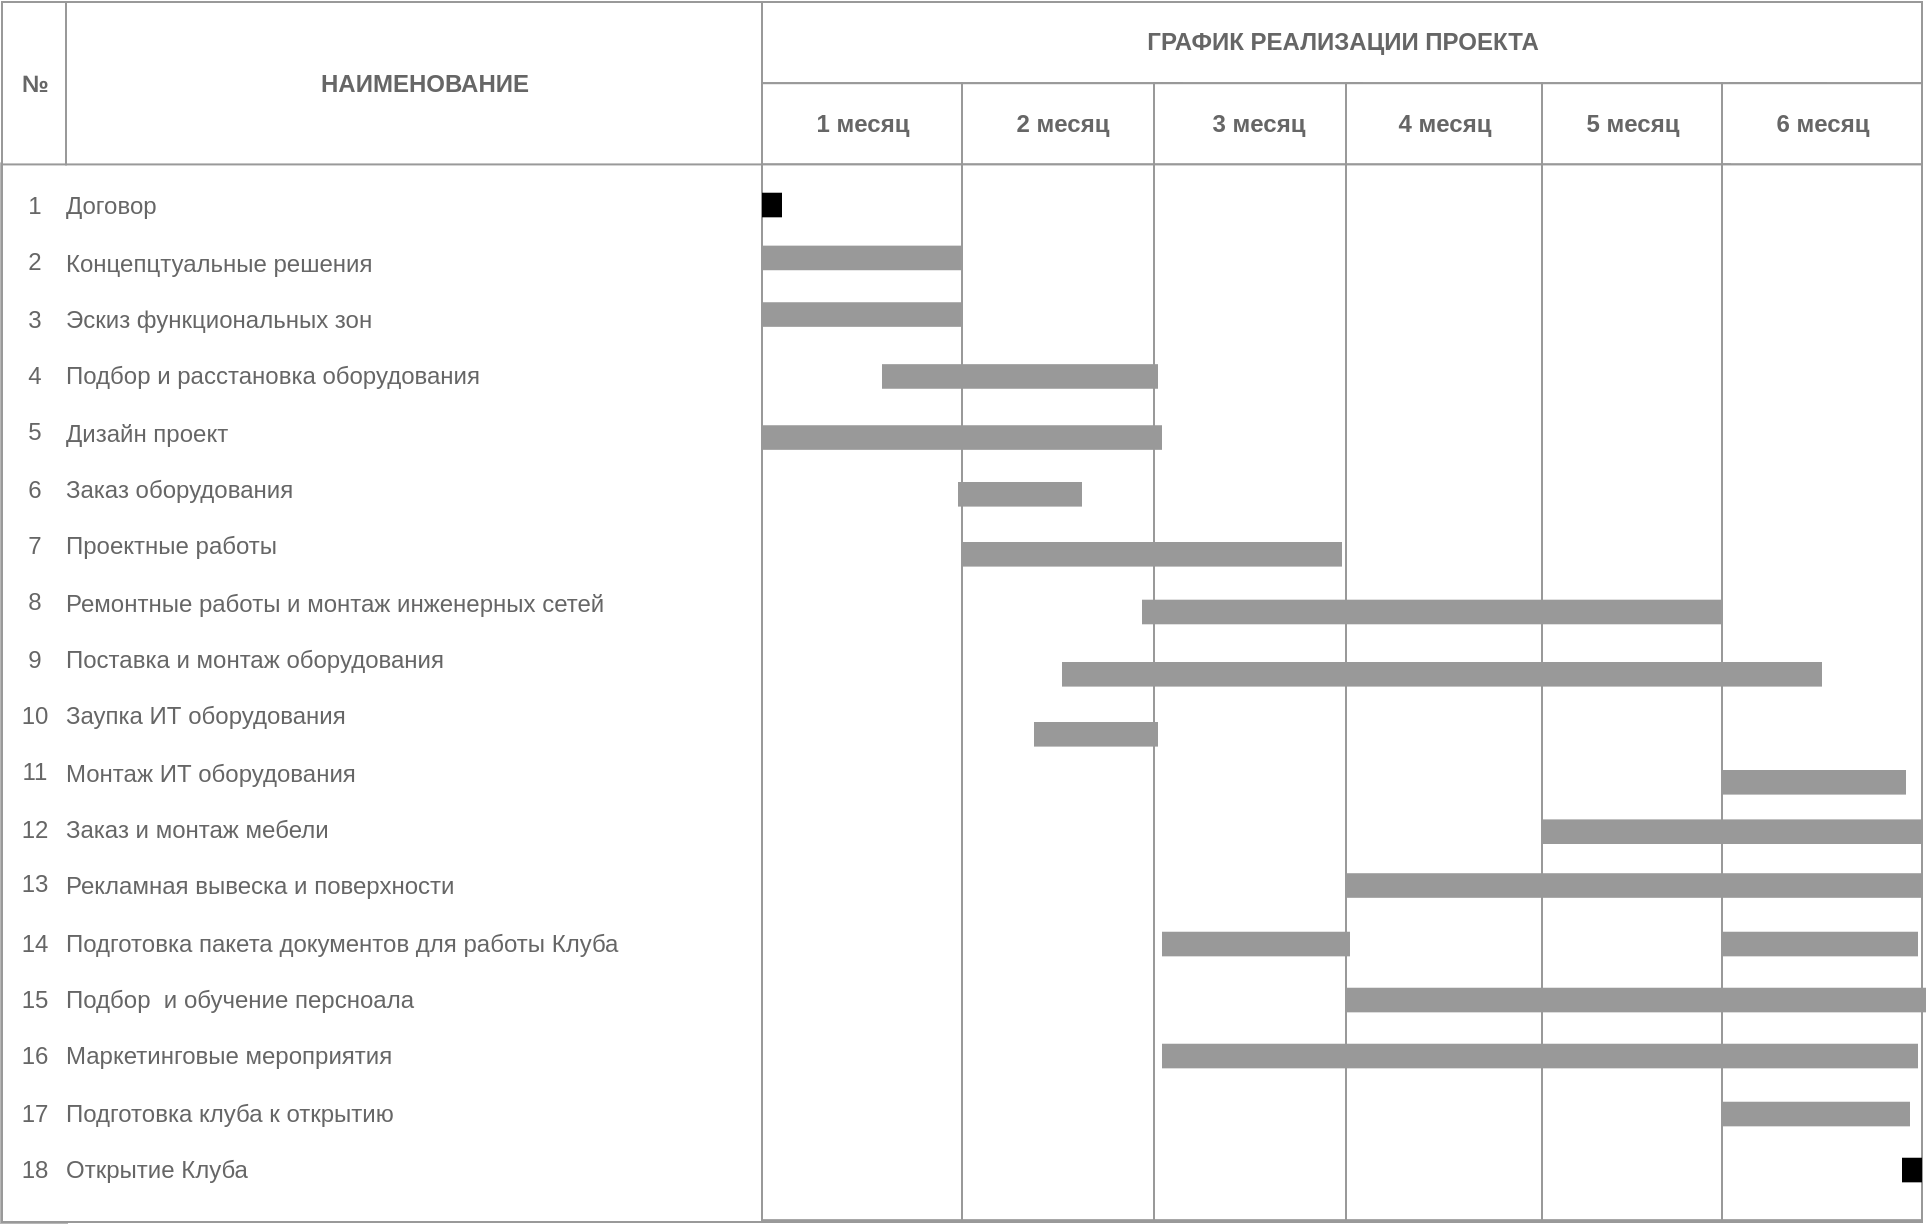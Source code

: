 <mxfile version="28.2.0">
  <diagram name="Страница — 1" id="2MRbz-ldVm6sQyRBmqo6">
    <mxGraphModel dx="1066" dy="703" grid="1" gridSize="10" guides="1" tooltips="1" connect="1" arrows="1" fold="1" page="1" pageScale="1" pageWidth="1169" pageHeight="827" math="0" shadow="0">
      <root>
        <mxCell id="0" />
        <mxCell id="1" parent="0" />
        <mxCell id="5gV6Mmuq19uFOGyt4GUH-14" value="" style="strokeWidth=1;shadow=0;dashed=0;align=center;html=1;shape=mxgraph.mockup.graphics.rrect;rSize=0;strokeColor=#999999;" vertex="1" parent="1">
          <mxGeometry x="40" y="30" width="960" height="610" as="geometry" />
        </mxCell>
        <mxCell id="5gV6Mmuq19uFOGyt4GUH-15" value="№" style="strokeColor=inherit;fillColor=inherit;gradientColor=inherit;strokeWidth=1;shadow=0;dashed=0;align=center;html=1;shape=mxgraph.mockup.graphics.rrect;rSize=0;fontColor=#666666;" vertex="1" parent="5gV6Mmuq19uFOGyt4GUH-14">
          <mxGeometry width="32" height="81.21" as="geometry" />
        </mxCell>
        <mxCell id="5gV6Mmuq19uFOGyt4GUH-16" value="Task" style="strokeColor=inherit;fillColor=inherit;gradientColor=inherit;strokeWidth=1;shadow=0;dashed=0;align=center;html=1;shape=mxgraph.mockup.graphics.rrect;rSize=0;fontColor=#666666;" vertex="1" parent="5gV6Mmuq19uFOGyt4GUH-14">
          <mxGeometry x="32" width="358" height="81.21" as="geometry" />
        </mxCell>
        <mxCell id="5gV6Mmuq19uFOGyt4GUH-18" value="" style="strokeColor=inherit;fillColor=inherit;gradientColor=inherit;strokeWidth=1;shadow=0;dashed=0;align=center;html=1;shape=mxgraph.mockup.graphics.rrect;rSize=0;fontColor=#666666;" vertex="1" parent="5gV6Mmuq19uFOGyt4GUH-14">
          <mxGeometry x="390" height="81.21" as="geometry" />
        </mxCell>
        <mxCell id="5gV6Mmuq19uFOGyt4GUH-19" value="" style="strokeColor=inherit;fillColor=inherit;gradientColor=inherit;strokeWidth=1;shadow=0;dashed=0;align=center;html=1;shape=mxgraph.mockup.graphics.rrect;rSize=0;fontColor=#666666;" vertex="1" parent="5gV6Mmuq19uFOGyt4GUH-14">
          <mxGeometry x="384" width="336" height="40.605" as="geometry" />
        </mxCell>
        <mxCell id="5gV6Mmuq19uFOGyt4GUH-20" value="" style="strokeColor=inherit;fillColor=inherit;gradientColor=inherit;strokeWidth=1;shadow=0;dashed=0;align=center;html=1;shape=mxgraph.mockup.graphics.rrect;rSize=0;fontColor=#666666;" vertex="1" parent="5gV6Mmuq19uFOGyt4GUH-14">
          <mxGeometry x="380" width="580" height="40.605" as="geometry" />
        </mxCell>
        <mxCell id="5gV6Mmuq19uFOGyt4GUH-21" value="" style="strokeColor=inherit;fillColor=inherit;gradientColor=inherit;strokeWidth=1;shadow=0;dashed=0;align=center;html=1;shape=mxgraph.mockup.graphics.rrect;rSize=0;;fontColor=#666666;" vertex="1" parent="5gV6Mmuq19uFOGyt4GUH-14">
          <mxGeometry x="380" y="40.605" width="100" height="40.605" as="geometry" />
        </mxCell>
        <mxCell id="5gV6Mmuq19uFOGyt4GUH-23" value="" style="strokeColor=inherit;fillColor=inherit;gradientColor=inherit;strokeWidth=1;shadow=0;dashed=0;align=center;html=1;shape=mxgraph.mockup.graphics.rrect;rSize=0;fontColor=#666666;" vertex="1" parent="5gV6Mmuq19uFOGyt4GUH-14">
          <mxGeometry x="480" y="40.605" width="100" height="40.605" as="geometry" />
        </mxCell>
        <mxCell id="5gV6Mmuq19uFOGyt4GUH-24" value="" style="strokeColor=inherit;fillColor=inherit;gradientColor=inherit;strokeWidth=1;shadow=0;dashed=0;align=center;html=1;shape=mxgraph.mockup.graphics.rrect;rSize=0;fontColor=#666666;" vertex="1" parent="5gV6Mmuq19uFOGyt4GUH-14">
          <mxGeometry x="580" y="40.605" width="10" height="40.605" as="geometry" />
        </mxCell>
        <mxCell id="5gV6Mmuq19uFOGyt4GUH-25" value="" style="strokeColor=inherit;fillColor=inherit;gradientColor=inherit;strokeWidth=1;shadow=0;dashed=0;align=center;html=1;shape=mxgraph.mockup.graphics.rrect;rSize=0;fontColor=#666666;" vertex="1" parent="5gV6Mmuq19uFOGyt4GUH-14">
          <mxGeometry x="576" y="40.605" width="104" height="40.605" as="geometry" />
        </mxCell>
        <mxCell id="5gV6Mmuq19uFOGyt4GUH-27" value="" style="strokeColor=inherit;fillColor=inherit;gradientColor=inherit;strokeWidth=1;shadow=0;dashed=0;align=center;html=1;shape=mxgraph.mockup.graphics.rrect;rSize=0;fontColor=#666666;" vertex="1" parent="5gV6Mmuq19uFOGyt4GUH-14">
          <mxGeometry x="672" y="40.605" width="98" height="40.605" as="geometry" />
        </mxCell>
        <mxCell id="5gV6Mmuq19uFOGyt4GUH-29" value="" style="strokeColor=inherit;fillColor=inherit;gradientColor=inherit;strokeWidth=1;shadow=0;dashed=0;align=center;html=1;shape=mxgraph.mockup.graphics.rrect;rSize=0;fontColor=#666666;" vertex="1" parent="5gV6Mmuq19uFOGyt4GUH-14">
          <mxGeometry x="770" y="40.605" height="40.605" as="geometry" />
        </mxCell>
        <mxCell id="5gV6Mmuq19uFOGyt4GUH-60" value="" style="edgeStyle=orthogonalEdgeStyle;rounded=0;orthogonalLoop=1;jettySize=auto;html=1;" edge="1" parent="5gV6Mmuq19uFOGyt4GUH-14" source="5gV6Mmuq19uFOGyt4GUH-30" target="5gV6Mmuq19uFOGyt4GUH-39">
          <mxGeometry relative="1" as="geometry" />
        </mxCell>
        <mxCell id="5gV6Mmuq19uFOGyt4GUH-30" value="" style="strokeColor=inherit;fillColor=inherit;gradientColor=inherit;strokeWidth=1;shadow=0;dashed=0;align=center;html=1;shape=mxgraph.mockup.graphics.rrect;rSize=0;fontColor=#666666;" vertex="1" parent="5gV6Mmuq19uFOGyt4GUH-14">
          <mxGeometry x="770" y="40.605" width="90" height="40.605" as="geometry" />
        </mxCell>
        <mxCell id="5gV6Mmuq19uFOGyt4GUH-31" value="" style="strokeColor=inherit;fillColor=inherit;gradientColor=inherit;strokeWidth=1;shadow=0;dashed=0;align=center;html=1;shape=mxgraph.mockup.graphics.rrect;rSize=0;fontColor=#666666;" vertex="1" parent="5gV6Mmuq19uFOGyt4GUH-14">
          <mxGeometry x="864" y="40.605" width="48" height="40.605" as="geometry" />
        </mxCell>
        <mxCell id="5gV6Mmuq19uFOGyt4GUH-32" value="" style="strokeColor=inherit;fillColor=inherit;gradientColor=inherit;strokeWidth=1;shadow=0;dashed=0;align=center;html=1;shape=mxgraph.mockup.graphics.rrect;rSize=0;fontColor=#666666;" vertex="1" parent="5gV6Mmuq19uFOGyt4GUH-14">
          <mxGeometry x="860" y="40.605" width="100" height="40.605" as="geometry" />
        </mxCell>
        <mxCell id="5gV6Mmuq19uFOGyt4GUH-34" value="" style="strokeColor=inherit;fillColor=inherit;gradientColor=inherit;strokeWidth=1;shadow=0;dashed=0;align=center;html=1;shape=mxgraph.mockup.graphics.rrect;rSize=0;fontColor=#666666;" vertex="1" parent="5gV6Mmuq19uFOGyt4GUH-14">
          <mxGeometry x="380" y="81.21" width="100" height="527.867" as="geometry" />
        </mxCell>
        <mxCell id="5gV6Mmuq19uFOGyt4GUH-35" value="" style="strokeColor=inherit;fillColor=inherit;gradientColor=inherit;strokeWidth=1;shadow=0;dashed=0;align=center;html=1;shape=mxgraph.mockup.graphics.rrect;rSize=0;fontColor=#666666;" vertex="1" parent="5gV6Mmuq19uFOGyt4GUH-14">
          <mxGeometry x="480" y="81.21" width="96" height="527.867" as="geometry" />
        </mxCell>
        <mxCell id="5gV6Mmuq19uFOGyt4GUH-36" value="" style="strokeColor=inherit;fillColor=inherit;gradientColor=inherit;strokeWidth=1;shadow=0;dashed=0;align=center;html=1;shape=mxgraph.mockup.graphics.rrect;rSize=0;fontColor=#666666;" vertex="1" parent="5gV6Mmuq19uFOGyt4GUH-14">
          <mxGeometry x="576" y="81.21" width="96" height="527.867" as="geometry" />
        </mxCell>
        <mxCell id="5gV6Mmuq19uFOGyt4GUH-37" value="" style="strokeColor=inherit;fillColor=inherit;gradientColor=inherit;strokeWidth=1;shadow=0;dashed=0;align=center;html=1;shape=mxgraph.mockup.graphics.rrect;rSize=0;fontColor=#666666;" vertex="1" parent="5gV6Mmuq19uFOGyt4GUH-14">
          <mxGeometry x="672" y="81.21" width="98" height="527.867" as="geometry" />
        </mxCell>
        <mxCell id="5gV6Mmuq19uFOGyt4GUH-38" value="" style="strokeColor=inherit;fillColor=inherit;gradientColor=inherit;strokeWidth=1;shadow=0;dashed=0;align=center;html=1;shape=mxgraph.mockup.graphics.rrect;rSize=0;fontColor=#666666;" vertex="1" parent="5gV6Mmuq19uFOGyt4GUH-14">
          <mxGeometry x="770" y="81.21" width="94" height="527.867" as="geometry" />
        </mxCell>
        <mxCell id="5gV6Mmuq19uFOGyt4GUH-39" value="" style="strokeColor=inherit;fillColor=inherit;gradientColor=inherit;strokeWidth=1;shadow=0;dashed=0;align=center;html=1;shape=mxgraph.mockup.graphics.rrect;rSize=0;fontColor=#666666;" vertex="1" parent="5gV6Mmuq19uFOGyt4GUH-14">
          <mxGeometry x="860" y="81.21" width="100" height="527.867" as="geometry" />
        </mxCell>
        <mxCell id="5gV6Mmuq19uFOGyt4GUH-40" value="1" style="strokeWidth=1;shadow=0;dashed=0;align=center;html=1;shape=mxgraph.mockup.graphics.anchor;fontColor=#666666;" vertex="1" parent="5gV6Mmuq19uFOGyt4GUH-14">
          <mxGeometry y="81.21" width="32" height="40.605" as="geometry" />
        </mxCell>
        <mxCell id="5gV6Mmuq19uFOGyt4GUH-41" value="Договор" style="strokeWidth=1;shadow=0;dashed=0;align=left;html=1;shape=mxgraph.mockup.graphics.anchor;fontColor=#666666;" vertex="1" parent="5gV6Mmuq19uFOGyt4GUH-14">
          <mxGeometry x="30" y="81.21" width="70" height="41.528" as="geometry" />
        </mxCell>
        <mxCell id="5gV6Mmuq19uFOGyt4GUH-44" value="2" style="strokeWidth=1;shadow=0;dashed=0;align=center;html=1;shape=mxgraph.mockup.graphics.anchor;fontColor=#666666;" vertex="1" parent="5gV6Mmuq19uFOGyt4GUH-14">
          <mxGeometry y="109.995" width="32" height="40.605" as="geometry" />
        </mxCell>
        <mxCell id="5gV6Mmuq19uFOGyt4GUH-45" value="Концепцтуальные решения" style="strokeWidth=1;shadow=0;dashed=0;align=left;html=1;shape=mxgraph.mockup.graphics.anchor;fontColor=#666666;" vertex="1" parent="5gV6Mmuq19uFOGyt4GUH-14">
          <mxGeometry x="30" y="110" width="180" height="41.528" as="geometry" />
        </mxCell>
        <mxCell id="5gV6Mmuq19uFOGyt4GUH-46" value="" style="strokeWidth=1;shadow=0;dashed=0;align=center;html=1;shape=mxgraph.mockup.graphics.anchor;fontColor=#666666;" vertex="1" parent="5gV6Mmuq19uFOGyt4GUH-14">
          <mxGeometry x="96" y="121.815" width="208" height="40.605" as="geometry" />
        </mxCell>
        <mxCell id="5gV6Mmuq19uFOGyt4GUH-48" value="3" style="strokeWidth=1;shadow=0;dashed=0;align=center;html=1;shape=mxgraph.mockup.graphics.anchor;fontColor=#666666;" vertex="1" parent="5gV6Mmuq19uFOGyt4GUH-14">
          <mxGeometry y="138.461" width="32" height="40.605" as="geometry" />
        </mxCell>
        <mxCell id="5gV6Mmuq19uFOGyt4GUH-49" value="Эскиз функциональных зон" style="strokeWidth=1;shadow=0;dashed=0;align=left;html=1;shape=mxgraph.mockup.graphics.anchor;fontColor=#666666;" vertex="1" parent="5gV6Mmuq19uFOGyt4GUH-14">
          <mxGeometry x="30" y="138" width="180" height="41.528" as="geometry" />
        </mxCell>
        <mxCell id="5gV6Mmuq19uFOGyt4GUH-50" value="" style="strokeWidth=1;shadow=0;dashed=0;align=center;html=1;shape=mxgraph.mockup.graphics.anchor;fontColor=#666666;" vertex="1" parent="5gV6Mmuq19uFOGyt4GUH-14">
          <mxGeometry x="96" y="162.421" width="208" height="40.605" as="geometry" />
        </mxCell>
        <mxCell id="5gV6Mmuq19uFOGyt4GUH-52" value="4" style="strokeWidth=1;shadow=0;dashed=0;align=center;html=1;shape=mxgraph.mockup.graphics.anchor;fontColor=#666666;" vertex="1" parent="5gV6Mmuq19uFOGyt4GUH-14">
          <mxGeometry y="166.926" width="32" height="40.605" as="geometry" />
        </mxCell>
        <mxCell id="5gV6Mmuq19uFOGyt4GUH-53" value="Подбор и расстановка оборудования" style="strokeWidth=1;shadow=0;dashed=0;align=left;html=1;shape=mxgraph.mockup.graphics.anchor;fontColor=#666666;" vertex="1" parent="5gV6Mmuq19uFOGyt4GUH-14">
          <mxGeometry x="30" y="166" width="230" height="41.528" as="geometry" />
        </mxCell>
        <mxCell id="5gV6Mmuq19uFOGyt4GUH-56" value="" style="strokeWidth=1;shadow=0;dashed=0;align=center;html=1;shape=mxgraph.mockup.graphics.rrect;rSize=0;strokeColor=none;fillColor=#999999;" vertex="1" parent="5gV6Mmuq19uFOGyt4GUH-14">
          <mxGeometry x="400" y="91.362" width="130" height="20.303" as="geometry" />
        </mxCell>
        <mxCell id="5gV6Mmuq19uFOGyt4GUH-61" value="Дизайн проект" style="strokeWidth=1;shadow=0;dashed=0;align=left;html=1;shape=mxgraph.mockup.graphics.anchor;fontColor=#666666;" vertex="1" parent="5gV6Mmuq19uFOGyt4GUH-14">
          <mxGeometry x="30" y="195" width="100" height="41.528" as="geometry" />
        </mxCell>
        <mxCell id="5gV6Mmuq19uFOGyt4GUH-63" value="Заказ оборудования" style="strokeWidth=1;shadow=0;dashed=0;align=left;html=1;shape=mxgraph.mockup.graphics.anchor;fontColor=#666666;" vertex="1" parent="5gV6Mmuq19uFOGyt4GUH-14">
          <mxGeometry x="30" y="223" width="140" height="41.528" as="geometry" />
        </mxCell>
        <mxCell id="5gV6Mmuq19uFOGyt4GUH-64" value="Проектные работы" style="strokeWidth=1;shadow=0;dashed=0;align=left;html=1;shape=mxgraph.mockup.graphics.anchor;fontColor=#666666;" vertex="1" parent="5gV6Mmuq19uFOGyt4GUH-14">
          <mxGeometry x="30" y="251" width="130" height="41.528" as="geometry" />
        </mxCell>
        <mxCell id="5gV6Mmuq19uFOGyt4GUH-109" value="Ремонтные работы и монтаж инженерных сетей" style="strokeWidth=1;shadow=0;dashed=0;align=left;html=1;shape=mxgraph.mockup.graphics.anchor;fontColor=#666666;" vertex="1" parent="5gV6Mmuq19uFOGyt4GUH-14">
          <mxGeometry x="30" y="280" width="290" height="41.528" as="geometry" />
        </mxCell>
        <mxCell id="5gV6Mmuq19uFOGyt4GUH-110" value="Поставка и монтаж оборудования" style="strokeWidth=1;shadow=0;dashed=0;align=left;html=1;shape=mxgraph.mockup.graphics.anchor;fontColor=#666666;" vertex="1" parent="5gV6Mmuq19uFOGyt4GUH-14">
          <mxGeometry x="30" y="308" width="210" height="41.528" as="geometry" />
        </mxCell>
        <mxCell id="5gV6Mmuq19uFOGyt4GUH-111" value="Заупка ИТ оборудования" style="strokeWidth=1;shadow=0;dashed=0;align=left;html=1;shape=mxgraph.mockup.graphics.anchor;fontColor=#666666;" vertex="1" parent="5gV6Mmuq19uFOGyt4GUH-14">
          <mxGeometry x="30" y="336" width="160" height="41.528" as="geometry" />
        </mxCell>
        <mxCell id="5gV6Mmuq19uFOGyt4GUH-112" value="Монтаж ИТ оборудования" style="strokeWidth=1;shadow=0;dashed=0;align=left;html=1;shape=mxgraph.mockup.graphics.anchor;fontColor=#666666;" vertex="1" parent="5gV6Mmuq19uFOGyt4GUH-14">
          <mxGeometry x="30" y="365" width="170" height="41.528" as="geometry" />
        </mxCell>
        <mxCell id="5gV6Mmuq19uFOGyt4GUH-113" value="Заказ и монтаж мебели" style="strokeWidth=1;shadow=0;dashed=0;align=left;html=1;shape=mxgraph.mockup.graphics.anchor;fontColor=#666666;" vertex="1" parent="5gV6Mmuq19uFOGyt4GUH-14">
          <mxGeometry x="30" y="394" width="64" height="40.605" as="geometry" />
        </mxCell>
        <mxCell id="5gV6Mmuq19uFOGyt4GUH-114" value="Рекламная вывеска и поверхности" style="strokeWidth=1;shadow=0;dashed=0;align=left;html=1;shape=mxgraph.mockup.graphics.anchor;fontColor=#666666;" vertex="1" parent="5gV6Mmuq19uFOGyt4GUH-14">
          <mxGeometry x="30" y="421" width="220" height="41.528" as="geometry" />
        </mxCell>
        <mxCell id="5gV6Mmuq19uFOGyt4GUH-115" value="Подготовка клуба к открытию" style="strokeWidth=1;shadow=0;dashed=0;align=left;html=1;shape=mxgraph.mockup.graphics.anchor;fontColor=#666666;" vertex="1" parent="5gV6Mmuq19uFOGyt4GUH-14">
          <mxGeometry x="30" y="542" width="64" height="28.046" as="geometry" />
        </mxCell>
        <mxCell id="5gV6Mmuq19uFOGyt4GUH-116" value="Подготовка пакета документов для работы Клуба" style="strokeWidth=1;shadow=0;dashed=0;align=left;html=1;shape=mxgraph.mockup.graphics.anchor;fontColor=#666666;" vertex="1" parent="5gV6Mmuq19uFOGyt4GUH-14">
          <mxGeometry x="30" y="457" width="64" height="28.046" as="geometry" />
        </mxCell>
        <mxCell id="5gV6Mmuq19uFOGyt4GUH-117" value="Подбор&amp;nbsp; и обучение персноала" style="strokeWidth=1;shadow=0;dashed=0;align=left;html=1;shape=mxgraph.mockup.graphics.anchor;fontColor=#666666;" vertex="1" parent="5gV6Mmuq19uFOGyt4GUH-14">
          <mxGeometry x="30" y="485" width="64" height="28.046" as="geometry" />
        </mxCell>
        <mxCell id="5gV6Mmuq19uFOGyt4GUH-118" value="Маркетинговые мероприятия" style="strokeWidth=1;shadow=0;dashed=0;align=left;html=1;shape=mxgraph.mockup.graphics.anchor;fontColor=#666666;" vertex="1" parent="5gV6Mmuq19uFOGyt4GUH-14">
          <mxGeometry x="30" y="513" width="64" height="28.046" as="geometry" />
        </mxCell>
        <mxCell id="5gV6Mmuq19uFOGyt4GUH-119" value="Маркетинговые мероприятия" style="strokeWidth=1;shadow=0;dashed=0;align=left;html=1;shape=mxgraph.mockup.graphics.anchor;fontColor=#666666;" vertex="1" parent="5gV6Mmuq19uFOGyt4GUH-14">
          <mxGeometry x="30" y="570" width="64" height="28.046" as="geometry" />
        </mxCell>
        <mxCell id="5gV6Mmuq19uFOGyt4GUH-120" value="5" style="strokeWidth=1;shadow=0;dashed=0;align=center;html=1;shape=mxgraph.mockup.graphics.anchor;fontColor=#666666;" vertex="1" parent="5gV6Mmuq19uFOGyt4GUH-14">
          <mxGeometry y="195" width="32" height="40.605" as="geometry" />
        </mxCell>
        <mxCell id="5gV6Mmuq19uFOGyt4GUH-122" value="6" style="strokeWidth=1;shadow=0;dashed=0;align=center;html=1;shape=mxgraph.mockup.graphics.anchor;fontColor=#666666;" vertex="1" parent="5gV6Mmuq19uFOGyt4GUH-14">
          <mxGeometry y="223.92" width="32" height="40.605" as="geometry" />
        </mxCell>
        <mxCell id="5gV6Mmuq19uFOGyt4GUH-123" value="7" style="strokeWidth=1;shadow=0;dashed=0;align=center;html=1;shape=mxgraph.mockup.graphics.anchor;fontColor=#666666;" vertex="1" parent="5gV6Mmuq19uFOGyt4GUH-14">
          <mxGeometry y="251.46" width="32" height="40.605" as="geometry" />
        </mxCell>
        <mxCell id="5gV6Mmuq19uFOGyt4GUH-124" value="8" style="strokeWidth=1;shadow=0;dashed=0;align=center;html=1;shape=mxgraph.mockup.graphics.anchor;fontColor=#666666;" vertex="1" parent="5gV6Mmuq19uFOGyt4GUH-14">
          <mxGeometry y="280" width="32" height="40.605" as="geometry" />
        </mxCell>
        <mxCell id="5gV6Mmuq19uFOGyt4GUH-125" value="9" style="strokeWidth=1;shadow=0;dashed=0;align=center;html=1;shape=mxgraph.mockup.graphics.anchor;fontColor=#666666;" vertex="1" parent="5gV6Mmuq19uFOGyt4GUH-14">
          <mxGeometry y="308.92" width="32" height="40.605" as="geometry" />
        </mxCell>
        <mxCell id="5gV6Mmuq19uFOGyt4GUH-126" value="10" style="strokeWidth=1;shadow=0;dashed=0;align=center;html=1;shape=mxgraph.mockup.graphics.anchor;fontColor=#666666;" vertex="1" parent="5gV6Mmuq19uFOGyt4GUH-14">
          <mxGeometry y="336.92" width="32" height="40.605" as="geometry" />
        </mxCell>
        <mxCell id="5gV6Mmuq19uFOGyt4GUH-127" value="11" style="strokeWidth=1;shadow=0;dashed=0;align=center;html=1;shape=mxgraph.mockup.graphics.anchor;fontColor=#666666;" vertex="1" parent="5gV6Mmuq19uFOGyt4GUH-14">
          <mxGeometry y="365" width="32" height="40.605" as="geometry" />
        </mxCell>
        <mxCell id="5gV6Mmuq19uFOGyt4GUH-128" value="12" style="strokeWidth=1;shadow=0;dashed=0;align=center;html=1;shape=mxgraph.mockup.graphics.anchor;fontColor=#666666;" vertex="1" parent="5gV6Mmuq19uFOGyt4GUH-14">
          <mxGeometry y="394" width="32" height="40.605" as="geometry" />
        </mxCell>
        <mxCell id="5gV6Mmuq19uFOGyt4GUH-129" value="13" style="strokeWidth=1;shadow=0;dashed=0;align=center;html=1;shape=mxgraph.mockup.graphics.anchor;fontColor=#666666;" vertex="1" parent="5gV6Mmuq19uFOGyt4GUH-14">
          <mxGeometry y="421" width="32" height="40.605" as="geometry" />
        </mxCell>
        <mxCell id="5gV6Mmuq19uFOGyt4GUH-130" value="14" style="strokeWidth=1;shadow=0;dashed=0;align=center;html=1;shape=mxgraph.mockup.graphics.anchor;fontColor=#666666;" vertex="1" parent="5gV6Mmuq19uFOGyt4GUH-14">
          <mxGeometry y="450.72" width="32" height="40.605" as="geometry" />
        </mxCell>
        <mxCell id="5gV6Mmuq19uFOGyt4GUH-131" value="15" style="strokeWidth=1;shadow=0;dashed=0;align=center;html=1;shape=mxgraph.mockup.graphics.anchor;fontColor=#666666;" vertex="1" parent="5gV6Mmuq19uFOGyt4GUH-14">
          <mxGeometry y="478.72" width="32" height="40.605" as="geometry" />
        </mxCell>
        <mxCell id="5gV6Mmuq19uFOGyt4GUH-132" value="16" style="strokeWidth=1;shadow=0;dashed=0;align=center;html=1;shape=mxgraph.mockup.graphics.anchor;fontColor=#666666;" vertex="1" parent="5gV6Mmuq19uFOGyt4GUH-14">
          <mxGeometry y="506.72" width="32" height="40.605" as="geometry" />
        </mxCell>
        <mxCell id="5gV6Mmuq19uFOGyt4GUH-133" value="17" style="strokeWidth=1;shadow=0;dashed=0;align=center;html=1;shape=mxgraph.mockup.graphics.anchor;fontColor=#666666;" vertex="1" parent="5gV6Mmuq19uFOGyt4GUH-14">
          <mxGeometry y="535.72" width="32" height="40.605" as="geometry" />
        </mxCell>
        <mxCell id="5gV6Mmuq19uFOGyt4GUH-134" value="18" style="strokeWidth=1;shadow=0;dashed=0;align=center;html=1;shape=mxgraph.mockup.graphics.anchor;fontColor=#666666;" vertex="1" parent="5gV6Mmuq19uFOGyt4GUH-14">
          <mxGeometry y="563.72" width="32" height="40.605" as="geometry" />
        </mxCell>
        <mxCell id="5gV6Mmuq19uFOGyt4GUH-135" value="" style="strokeColor=inherit;fillColor=inherit;gradientColor=inherit;strokeWidth=2;shadow=0;dashed=0;align=center;html=1;shape=mxgraph.mockup.graphics.rrect;rSize=0;fontColor=#666666;opacity=70;perimeterSpacing=2;" vertex="1" parent="5gV6Mmuq19uFOGyt4GUH-14">
          <mxGeometry y="81.21" width="32" height="528.79" as="geometry" />
        </mxCell>
        <mxCell id="5gV6Mmuq19uFOGyt4GUH-136" value="Слой без названия" parent="0" />
        <mxCell id="5gV6Mmuq19uFOGyt4GUH-137" value="" style="strokeWidth=1;shadow=0;dashed=0;align=center;html=1;shape=mxgraph.mockup.graphics.rrect;rSize=0;strokeColor=#999999;fontStyle=1" vertex="1" parent="5gV6Mmuq19uFOGyt4GUH-136">
          <mxGeometry x="40" y="30" width="960" height="610" as="geometry" />
        </mxCell>
        <mxCell id="5gV6Mmuq19uFOGyt4GUH-138" value="&lt;b&gt;№&lt;/b&gt;" style="strokeColor=inherit;fillColor=inherit;gradientColor=inherit;strokeWidth=1;shadow=0;dashed=0;align=center;html=1;shape=mxgraph.mockup.graphics.rrect;rSize=0;fontColor=#666666;" vertex="1" parent="5gV6Mmuq19uFOGyt4GUH-137">
          <mxGeometry width="32" height="81.21" as="geometry" />
        </mxCell>
        <mxCell id="5gV6Mmuq19uFOGyt4GUH-139" value="&lt;b&gt;НАИМЕНОВАНИЕ&lt;/b&gt;" style="strokeColor=inherit;fillColor=inherit;gradientColor=inherit;strokeWidth=1;shadow=0;dashed=0;align=center;html=1;shape=mxgraph.mockup.graphics.rrect;rSize=0;fontColor=#666666;" vertex="1" parent="5gV6Mmuq19uFOGyt4GUH-137">
          <mxGeometry x="32" width="358" height="81.21" as="geometry" />
        </mxCell>
        <mxCell id="5gV6Mmuq19uFOGyt4GUH-140" value="" style="strokeColor=inherit;fillColor=inherit;gradientColor=inherit;strokeWidth=1;shadow=0;dashed=0;align=center;html=1;shape=mxgraph.mockup.graphics.rrect;rSize=0;fontColor=#666666;" vertex="1" parent="5gV6Mmuq19uFOGyt4GUH-137">
          <mxGeometry x="390" height="81.21" as="geometry" />
        </mxCell>
        <mxCell id="5gV6Mmuq19uFOGyt4GUH-141" value="" style="strokeColor=inherit;fillColor=inherit;gradientColor=inherit;strokeWidth=1;shadow=0;dashed=0;align=center;html=1;shape=mxgraph.mockup.graphics.rrect;rSize=0;fontColor=#666666;" vertex="1" parent="5gV6Mmuq19uFOGyt4GUH-137">
          <mxGeometry x="384" width="336" height="40.605" as="geometry" />
        </mxCell>
        <mxCell id="5gV6Mmuq19uFOGyt4GUH-142" value="&lt;b&gt;ГРАФИК РЕАЛИЗАЦИИ ПРОЕКТА&lt;/b&gt;" style="strokeColor=inherit;fillColor=inherit;gradientColor=inherit;strokeWidth=1;shadow=0;dashed=0;align=center;html=1;shape=mxgraph.mockup.graphics.rrect;rSize=0;fontColor=#666666;" vertex="1" parent="5gV6Mmuq19uFOGyt4GUH-137">
          <mxGeometry x="380" width="580" height="40.605" as="geometry" />
        </mxCell>
        <mxCell id="5gV6Mmuq19uFOGyt4GUH-143" value="1 месяц" style="strokeColor=inherit;fillColor=inherit;gradientColor=inherit;strokeWidth=1;shadow=0;dashed=0;align=center;html=1;shape=mxgraph.mockup.graphics.rrect;rSize=0;;fontColor=#666666;fontStyle=1" vertex="1" parent="5gV6Mmuq19uFOGyt4GUH-137">
          <mxGeometry x="380" y="40.605" width="100" height="40.605" as="geometry" />
        </mxCell>
        <mxCell id="5gV6Mmuq19uFOGyt4GUH-144" value="2 месяц" style="strokeColor=inherit;fillColor=inherit;gradientColor=inherit;strokeWidth=1;shadow=0;dashed=0;align=center;html=1;shape=mxgraph.mockup.graphics.rrect;rSize=0;fontColor=#666666;fontStyle=1" vertex="1" parent="5gV6Mmuq19uFOGyt4GUH-137">
          <mxGeometry x="480" y="40.605" width="100" height="40.605" as="geometry" />
        </mxCell>
        <mxCell id="5gV6Mmuq19uFOGyt4GUH-145" value="" style="strokeColor=inherit;fillColor=inherit;gradientColor=inherit;strokeWidth=1;shadow=0;dashed=0;align=center;html=1;shape=mxgraph.mockup.graphics.rrect;rSize=0;fontColor=#666666;" vertex="1" parent="5gV6Mmuq19uFOGyt4GUH-137">
          <mxGeometry x="580" y="40.605" width="10" height="40.605" as="geometry" />
        </mxCell>
        <mxCell id="5gV6Mmuq19uFOGyt4GUH-146" value="3 месяц" style="strokeColor=inherit;fillColor=inherit;gradientColor=inherit;strokeWidth=1;shadow=0;dashed=0;align=center;html=1;shape=mxgraph.mockup.graphics.rrect;rSize=0;fontColor=#666666;fontStyle=1" vertex="1" parent="5gV6Mmuq19uFOGyt4GUH-137">
          <mxGeometry x="576" y="40.605" width="104" height="40.605" as="geometry" />
        </mxCell>
        <mxCell id="5gV6Mmuq19uFOGyt4GUH-147" value="4 месяц" style="strokeColor=inherit;fillColor=inherit;gradientColor=inherit;strokeWidth=1;shadow=0;dashed=0;align=center;html=1;shape=mxgraph.mockup.graphics.rrect;rSize=0;fontColor=#666666;fontStyle=1" vertex="1" parent="5gV6Mmuq19uFOGyt4GUH-137">
          <mxGeometry x="672" y="40.605" width="98" height="40.605" as="geometry" />
        </mxCell>
        <mxCell id="5gV6Mmuq19uFOGyt4GUH-148" value="" style="strokeColor=inherit;fillColor=inherit;gradientColor=inherit;strokeWidth=1;shadow=0;dashed=0;align=center;html=1;shape=mxgraph.mockup.graphics.rrect;rSize=0;fontColor=#666666;" vertex="1" parent="5gV6Mmuq19uFOGyt4GUH-137">
          <mxGeometry x="770" y="40.605" height="40.605" as="geometry" />
        </mxCell>
        <mxCell id="5gV6Mmuq19uFOGyt4GUH-149" value="" style="edgeStyle=orthogonalEdgeStyle;rounded=0;orthogonalLoop=1;jettySize=auto;html=1;" edge="1" parent="5gV6Mmuq19uFOGyt4GUH-137" source="5gV6Mmuq19uFOGyt4GUH-150" target="5gV6Mmuq19uFOGyt4GUH-158">
          <mxGeometry relative="1" as="geometry" />
        </mxCell>
        <mxCell id="5gV6Mmuq19uFOGyt4GUH-150" value="5 месяц" style="strokeColor=inherit;fillColor=inherit;gradientColor=inherit;strokeWidth=1;shadow=0;dashed=0;align=center;html=1;shape=mxgraph.mockup.graphics.rrect;rSize=0;fontColor=#666666;fontStyle=1" vertex="1" parent="5gV6Mmuq19uFOGyt4GUH-137">
          <mxGeometry x="770" y="40.605" width="90" height="40.605" as="geometry" />
        </mxCell>
        <mxCell id="5gV6Mmuq19uFOGyt4GUH-151" value="" style="strokeColor=inherit;fillColor=inherit;gradientColor=inherit;strokeWidth=1;shadow=0;dashed=0;align=center;html=1;shape=mxgraph.mockup.graphics.rrect;rSize=0;fontColor=#666666;" vertex="1" parent="5gV6Mmuq19uFOGyt4GUH-137">
          <mxGeometry x="864" y="40.605" width="48" height="40.605" as="geometry" />
        </mxCell>
        <mxCell id="5gV6Mmuq19uFOGyt4GUH-152" value="6 месяц" style="strokeColor=inherit;fillColor=inherit;gradientColor=inherit;strokeWidth=1;shadow=0;dashed=0;align=center;html=1;shape=mxgraph.mockup.graphics.rrect;rSize=0;fontColor=#666666;fontStyle=1" vertex="1" parent="5gV6Mmuq19uFOGyt4GUH-137">
          <mxGeometry x="860" y="40.605" width="100" height="40.605" as="geometry" />
        </mxCell>
        <mxCell id="5gV6Mmuq19uFOGyt4GUH-153" value="" style="strokeColor=inherit;fillColor=inherit;gradientColor=inherit;strokeWidth=1;shadow=0;dashed=0;align=center;html=1;shape=mxgraph.mockup.graphics.rrect;rSize=0;fontColor=#666666;" vertex="1" parent="5gV6Mmuq19uFOGyt4GUH-137">
          <mxGeometry x="380" y="81.21" width="100" height="527.867" as="geometry" />
        </mxCell>
        <mxCell id="5gV6Mmuq19uFOGyt4GUH-154" value="" style="strokeColor=inherit;fillColor=inherit;gradientColor=inherit;strokeWidth=1;shadow=0;dashed=0;align=center;html=1;shape=mxgraph.mockup.graphics.rrect;rSize=0;fontColor=#666666;" vertex="1" parent="5gV6Mmuq19uFOGyt4GUH-137">
          <mxGeometry x="480" y="81.21" width="96" height="527.867" as="geometry" />
        </mxCell>
        <mxCell id="5gV6Mmuq19uFOGyt4GUH-155" value="" style="strokeColor=inherit;fillColor=inherit;gradientColor=inherit;strokeWidth=1;shadow=0;dashed=0;align=center;html=1;shape=mxgraph.mockup.graphics.rrect;rSize=0;fontColor=#666666;" vertex="1" parent="5gV6Mmuq19uFOGyt4GUH-137">
          <mxGeometry x="576" y="81.21" width="96" height="527.867" as="geometry" />
        </mxCell>
        <mxCell id="5gV6Mmuq19uFOGyt4GUH-156" value="" style="strokeColor=inherit;fillColor=inherit;gradientColor=inherit;strokeWidth=1;shadow=0;dashed=0;align=center;html=1;shape=mxgraph.mockup.graphics.rrect;rSize=0;fontColor=#666666;" vertex="1" parent="5gV6Mmuq19uFOGyt4GUH-137">
          <mxGeometry x="672" y="81.21" width="98" height="527.867" as="geometry" />
        </mxCell>
        <mxCell id="5gV6Mmuq19uFOGyt4GUH-157" value="" style="strokeColor=inherit;fillColor=inherit;gradientColor=inherit;strokeWidth=1;shadow=0;dashed=0;align=center;html=1;shape=mxgraph.mockup.graphics.rrect;rSize=0;fontColor=#666666;" vertex="1" parent="5gV6Mmuq19uFOGyt4GUH-137">
          <mxGeometry x="770" y="81.21" width="94" height="527.867" as="geometry" />
        </mxCell>
        <mxCell id="5gV6Mmuq19uFOGyt4GUH-158" value="" style="strokeColor=inherit;fillColor=inherit;gradientColor=inherit;strokeWidth=1;shadow=0;dashed=0;align=center;html=1;shape=mxgraph.mockup.graphics.rrect;rSize=0;fontColor=#666666;" vertex="1" parent="5gV6Mmuq19uFOGyt4GUH-137">
          <mxGeometry x="860" y="81.21" width="100" height="527.867" as="geometry" />
        </mxCell>
        <mxCell id="5gV6Mmuq19uFOGyt4GUH-159" value="1" style="strokeWidth=1;shadow=0;dashed=0;align=center;html=1;shape=mxgraph.mockup.graphics.anchor;fontColor=#666666;" vertex="1" parent="5gV6Mmuq19uFOGyt4GUH-137">
          <mxGeometry y="81.21" width="32" height="40.605" as="geometry" />
        </mxCell>
        <mxCell id="5gV6Mmuq19uFOGyt4GUH-160" value="Договор" style="strokeWidth=1;shadow=0;dashed=0;align=left;html=1;shape=mxgraph.mockup.graphics.anchor;fontColor=#666666;" vertex="1" parent="5gV6Mmuq19uFOGyt4GUH-137">
          <mxGeometry x="30" y="81.21" width="70" height="41.528" as="geometry" />
        </mxCell>
        <mxCell id="5gV6Mmuq19uFOGyt4GUH-161" value="2" style="strokeWidth=1;shadow=0;dashed=0;align=center;html=1;shape=mxgraph.mockup.graphics.anchor;fontColor=#666666;" vertex="1" parent="5gV6Mmuq19uFOGyt4GUH-137">
          <mxGeometry y="109.995" width="32" height="40.605" as="geometry" />
        </mxCell>
        <mxCell id="5gV6Mmuq19uFOGyt4GUH-162" value="Концепцтуальные решения" style="strokeWidth=1;shadow=0;dashed=0;align=left;html=1;shape=mxgraph.mockup.graphics.anchor;fontColor=#666666;" vertex="1" parent="5gV6Mmuq19uFOGyt4GUH-137">
          <mxGeometry x="30" y="110" width="180" height="41.528" as="geometry" />
        </mxCell>
        <mxCell id="5gV6Mmuq19uFOGyt4GUH-163" value="" style="strokeWidth=1;shadow=0;dashed=0;align=center;html=1;shape=mxgraph.mockup.graphics.anchor;fontColor=#666666;" vertex="1" parent="5gV6Mmuq19uFOGyt4GUH-137">
          <mxGeometry x="96" y="121.815" width="208" height="40.605" as="geometry" />
        </mxCell>
        <mxCell id="5gV6Mmuq19uFOGyt4GUH-164" value="3" style="strokeWidth=1;shadow=0;dashed=0;align=center;html=1;shape=mxgraph.mockup.graphics.anchor;fontColor=#666666;" vertex="1" parent="5gV6Mmuq19uFOGyt4GUH-137">
          <mxGeometry y="138.461" width="32" height="40.605" as="geometry" />
        </mxCell>
        <mxCell id="5gV6Mmuq19uFOGyt4GUH-165" value="Эскиз функциональных зон" style="strokeWidth=1;shadow=0;dashed=0;align=left;html=1;shape=mxgraph.mockup.graphics.anchor;fontColor=#666666;" vertex="1" parent="5gV6Mmuq19uFOGyt4GUH-137">
          <mxGeometry x="30" y="138" width="180" height="41.528" as="geometry" />
        </mxCell>
        <mxCell id="5gV6Mmuq19uFOGyt4GUH-166" value="" style="strokeWidth=1;shadow=0;dashed=0;align=center;html=1;shape=mxgraph.mockup.graphics.anchor;fontColor=#666666;" vertex="1" parent="5gV6Mmuq19uFOGyt4GUH-137">
          <mxGeometry x="96" y="162.421" width="208" height="40.605" as="geometry" />
        </mxCell>
        <mxCell id="5gV6Mmuq19uFOGyt4GUH-167" value="4" style="strokeWidth=1;shadow=0;dashed=0;align=center;html=1;shape=mxgraph.mockup.graphics.anchor;fontColor=#666666;" vertex="1" parent="5gV6Mmuq19uFOGyt4GUH-137">
          <mxGeometry y="166.926" width="32" height="40.605" as="geometry" />
        </mxCell>
        <mxCell id="5gV6Mmuq19uFOGyt4GUH-168" value="Подбор и расстановка оборудования" style="strokeWidth=1;shadow=0;dashed=0;align=left;html=1;shape=mxgraph.mockup.graphics.anchor;fontColor=#666666;" vertex="1" parent="5gV6Mmuq19uFOGyt4GUH-137">
          <mxGeometry x="30" y="166" width="230" height="41.528" as="geometry" />
        </mxCell>
        <mxCell id="5gV6Mmuq19uFOGyt4GUH-170" value="Дизайн проект" style="strokeWidth=1;shadow=0;dashed=0;align=left;html=1;shape=mxgraph.mockup.graphics.anchor;fontColor=#666666;" vertex="1" parent="5gV6Mmuq19uFOGyt4GUH-137">
          <mxGeometry x="30" y="195" width="100" height="41.528" as="geometry" />
        </mxCell>
        <mxCell id="5gV6Mmuq19uFOGyt4GUH-171" value="Заказ оборудования" style="strokeWidth=1;shadow=0;dashed=0;align=left;html=1;shape=mxgraph.mockup.graphics.anchor;fontColor=#666666;" vertex="1" parent="5gV6Mmuq19uFOGyt4GUH-137">
          <mxGeometry x="30" y="223" width="140" height="41.528" as="geometry" />
        </mxCell>
        <mxCell id="5gV6Mmuq19uFOGyt4GUH-172" value="Проектные работы" style="strokeWidth=1;shadow=0;dashed=0;align=left;html=1;shape=mxgraph.mockup.graphics.anchor;fontColor=#666666;" vertex="1" parent="5gV6Mmuq19uFOGyt4GUH-137">
          <mxGeometry x="30" y="251" width="130" height="41.528" as="geometry" />
        </mxCell>
        <mxCell id="5gV6Mmuq19uFOGyt4GUH-173" value="Ремонтные работы и монтаж инженерных сетей" style="strokeWidth=1;shadow=0;dashed=0;align=left;html=1;shape=mxgraph.mockup.graphics.anchor;fontColor=#666666;" vertex="1" parent="5gV6Mmuq19uFOGyt4GUH-137">
          <mxGeometry x="30" y="280" width="290" height="41.528" as="geometry" />
        </mxCell>
        <mxCell id="5gV6Mmuq19uFOGyt4GUH-174" value="Поставка и монтаж оборудования" style="strokeWidth=1;shadow=0;dashed=0;align=left;html=1;shape=mxgraph.mockup.graphics.anchor;fontColor=#666666;" vertex="1" parent="5gV6Mmuq19uFOGyt4GUH-137">
          <mxGeometry x="30" y="308" width="210" height="41.528" as="geometry" />
        </mxCell>
        <mxCell id="5gV6Mmuq19uFOGyt4GUH-175" value="Заупка ИТ оборудования" style="strokeWidth=1;shadow=0;dashed=0;align=left;html=1;shape=mxgraph.mockup.graphics.anchor;fontColor=#666666;" vertex="1" parent="5gV6Mmuq19uFOGyt4GUH-137">
          <mxGeometry x="30" y="336" width="160" height="41.528" as="geometry" />
        </mxCell>
        <mxCell id="5gV6Mmuq19uFOGyt4GUH-176" value="Монтаж ИТ оборудования" style="strokeWidth=1;shadow=0;dashed=0;align=left;html=1;shape=mxgraph.mockup.graphics.anchor;fontColor=#666666;" vertex="1" parent="5gV6Mmuq19uFOGyt4GUH-137">
          <mxGeometry x="30" y="365" width="170" height="41.528" as="geometry" />
        </mxCell>
        <mxCell id="5gV6Mmuq19uFOGyt4GUH-177" value="Заказ и монтаж мебели" style="strokeWidth=1;shadow=0;dashed=0;align=left;html=1;shape=mxgraph.mockup.graphics.anchor;fontColor=#666666;" vertex="1" parent="5gV6Mmuq19uFOGyt4GUH-137">
          <mxGeometry x="30" y="394" width="64" height="40.605" as="geometry" />
        </mxCell>
        <mxCell id="5gV6Mmuq19uFOGyt4GUH-178" value="Рекламная вывеска и поверхности" style="strokeWidth=1;shadow=0;dashed=0;align=left;html=1;shape=mxgraph.mockup.graphics.anchor;fontColor=#666666;" vertex="1" parent="5gV6Mmuq19uFOGyt4GUH-137">
          <mxGeometry x="30" y="421" width="220" height="41.528" as="geometry" />
        </mxCell>
        <mxCell id="5gV6Mmuq19uFOGyt4GUH-179" value="Подготовка клуба к открытию" style="strokeWidth=1;shadow=0;dashed=0;align=left;html=1;shape=mxgraph.mockup.graphics.anchor;fontColor=#666666;" vertex="1" parent="5gV6Mmuq19uFOGyt4GUH-137">
          <mxGeometry x="30" y="542" width="64" height="28.046" as="geometry" />
        </mxCell>
        <mxCell id="5gV6Mmuq19uFOGyt4GUH-180" value="Подготовка пакета документов для работы Клуба" style="strokeWidth=1;shadow=0;dashed=0;align=left;html=1;shape=mxgraph.mockup.graphics.anchor;fontColor=#666666;" vertex="1" parent="5gV6Mmuq19uFOGyt4GUH-137">
          <mxGeometry x="30" y="457" width="64" height="28.046" as="geometry" />
        </mxCell>
        <mxCell id="5gV6Mmuq19uFOGyt4GUH-181" value="Подбор&amp;nbsp; и обучение персноала" style="strokeWidth=1;shadow=0;dashed=0;align=left;html=1;shape=mxgraph.mockup.graphics.anchor;fontColor=#666666;" vertex="1" parent="5gV6Mmuq19uFOGyt4GUH-137">
          <mxGeometry x="30" y="485" width="64" height="28.046" as="geometry" />
        </mxCell>
        <mxCell id="5gV6Mmuq19uFOGyt4GUH-182" value="Маркетинговые мероприятия" style="strokeWidth=1;shadow=0;dashed=0;align=left;html=1;shape=mxgraph.mockup.graphics.anchor;fontColor=#666666;" vertex="1" parent="5gV6Mmuq19uFOGyt4GUH-137">
          <mxGeometry x="30" y="513" width="64" height="28.046" as="geometry" />
        </mxCell>
        <mxCell id="5gV6Mmuq19uFOGyt4GUH-183" value="Открытие Клуба" style="strokeWidth=1;shadow=0;dashed=0;align=left;html=1;shape=mxgraph.mockup.graphics.anchor;fontColor=#666666;" vertex="1" parent="5gV6Mmuq19uFOGyt4GUH-137">
          <mxGeometry x="30" y="570" width="64" height="28.046" as="geometry" />
        </mxCell>
        <mxCell id="5gV6Mmuq19uFOGyt4GUH-184" value="5" style="strokeWidth=1;shadow=0;dashed=0;align=center;html=1;shape=mxgraph.mockup.graphics.anchor;fontColor=#666666;" vertex="1" parent="5gV6Mmuq19uFOGyt4GUH-137">
          <mxGeometry y="195" width="32" height="40.605" as="geometry" />
        </mxCell>
        <mxCell id="5gV6Mmuq19uFOGyt4GUH-185" value="6" style="strokeWidth=1;shadow=0;dashed=0;align=center;html=1;shape=mxgraph.mockup.graphics.anchor;fontColor=#666666;" vertex="1" parent="5gV6Mmuq19uFOGyt4GUH-137">
          <mxGeometry y="223.92" width="32" height="40.605" as="geometry" />
        </mxCell>
        <mxCell id="5gV6Mmuq19uFOGyt4GUH-186" value="7" style="strokeWidth=1;shadow=0;dashed=0;align=center;html=1;shape=mxgraph.mockup.graphics.anchor;fontColor=#666666;" vertex="1" parent="5gV6Mmuq19uFOGyt4GUH-137">
          <mxGeometry y="251.46" width="32" height="40.605" as="geometry" />
        </mxCell>
        <mxCell id="5gV6Mmuq19uFOGyt4GUH-187" value="8" style="strokeWidth=1;shadow=0;dashed=0;align=center;html=1;shape=mxgraph.mockup.graphics.anchor;fontColor=#666666;" vertex="1" parent="5gV6Mmuq19uFOGyt4GUH-137">
          <mxGeometry y="280" width="32" height="40.605" as="geometry" />
        </mxCell>
        <mxCell id="5gV6Mmuq19uFOGyt4GUH-188" value="9" style="strokeWidth=1;shadow=0;dashed=0;align=center;html=1;shape=mxgraph.mockup.graphics.anchor;fontColor=#666666;" vertex="1" parent="5gV6Mmuq19uFOGyt4GUH-137">
          <mxGeometry y="308.92" width="32" height="40.605" as="geometry" />
        </mxCell>
        <mxCell id="5gV6Mmuq19uFOGyt4GUH-189" value="10" style="strokeWidth=1;shadow=0;dashed=0;align=center;html=1;shape=mxgraph.mockup.graphics.anchor;fontColor=#666666;" vertex="1" parent="5gV6Mmuq19uFOGyt4GUH-137">
          <mxGeometry y="336.92" width="32" height="40.605" as="geometry" />
        </mxCell>
        <mxCell id="5gV6Mmuq19uFOGyt4GUH-190" value="11" style="strokeWidth=1;shadow=0;dashed=0;align=center;html=1;shape=mxgraph.mockup.graphics.anchor;fontColor=#666666;" vertex="1" parent="5gV6Mmuq19uFOGyt4GUH-137">
          <mxGeometry y="365" width="32" height="40.605" as="geometry" />
        </mxCell>
        <mxCell id="5gV6Mmuq19uFOGyt4GUH-191" value="12" style="strokeWidth=1;shadow=0;dashed=0;align=center;html=1;shape=mxgraph.mockup.graphics.anchor;fontColor=#666666;" vertex="1" parent="5gV6Mmuq19uFOGyt4GUH-137">
          <mxGeometry y="394" width="32" height="40.605" as="geometry" />
        </mxCell>
        <mxCell id="5gV6Mmuq19uFOGyt4GUH-192" value="13" style="strokeWidth=1;shadow=0;dashed=0;align=center;html=1;shape=mxgraph.mockup.graphics.anchor;fontColor=#666666;" vertex="1" parent="5gV6Mmuq19uFOGyt4GUH-137">
          <mxGeometry y="421" width="32" height="40.605" as="geometry" />
        </mxCell>
        <mxCell id="5gV6Mmuq19uFOGyt4GUH-193" value="14" style="strokeWidth=1;shadow=0;dashed=0;align=center;html=1;shape=mxgraph.mockup.graphics.anchor;fontColor=#666666;" vertex="1" parent="5gV6Mmuq19uFOGyt4GUH-137">
          <mxGeometry y="450.72" width="32" height="40.605" as="geometry" />
        </mxCell>
        <mxCell id="5gV6Mmuq19uFOGyt4GUH-194" value="15" style="strokeWidth=1;shadow=0;dashed=0;align=center;html=1;shape=mxgraph.mockup.graphics.anchor;fontColor=#666666;" vertex="1" parent="5gV6Mmuq19uFOGyt4GUH-137">
          <mxGeometry y="478.72" width="32" height="40.605" as="geometry" />
        </mxCell>
        <mxCell id="5gV6Mmuq19uFOGyt4GUH-195" value="16" style="strokeWidth=1;shadow=0;dashed=0;align=center;html=1;shape=mxgraph.mockup.graphics.anchor;fontColor=#666666;" vertex="1" parent="5gV6Mmuq19uFOGyt4GUH-137">
          <mxGeometry y="506.72" width="32" height="40.605" as="geometry" />
        </mxCell>
        <mxCell id="5gV6Mmuq19uFOGyt4GUH-196" value="17" style="strokeWidth=1;shadow=0;dashed=0;align=center;html=1;shape=mxgraph.mockup.graphics.anchor;fontColor=#666666;" vertex="1" parent="5gV6Mmuq19uFOGyt4GUH-137">
          <mxGeometry y="535.72" width="32" height="40.605" as="geometry" />
        </mxCell>
        <mxCell id="5gV6Mmuq19uFOGyt4GUH-197" value="18" style="strokeWidth=1;shadow=0;dashed=0;align=center;html=1;shape=mxgraph.mockup.graphics.anchor;fontColor=#666666;" vertex="1" parent="5gV6Mmuq19uFOGyt4GUH-137">
          <mxGeometry y="563.72" width="32" height="40.605" as="geometry" />
        </mxCell>
        <mxCell id="5gV6Mmuq19uFOGyt4GUH-261" value="" style="strokeWidth=1;shadow=0;dashed=0;align=center;html=1;shape=mxgraph.mockup.graphics.rrect;rSize=0;strokeColor=none;fillColor=#999999;" vertex="1" parent="5gV6Mmuq19uFOGyt4GUH-137">
          <mxGeometry x="380" y="121.82" width="100" height="12.3" as="geometry" />
        </mxCell>
        <mxCell id="5gV6Mmuq19uFOGyt4GUH-262" value="" style="strokeWidth=1;shadow=0;dashed=0;align=center;html=1;shape=mxgraph.mockup.graphics.rrect;rSize=0;strokeColor=none;fillColor=#999999;" vertex="1" parent="5gV6Mmuq19uFOGyt4GUH-137">
          <mxGeometry x="380" y="150.12" width="100" height="12.3" as="geometry" />
        </mxCell>
        <mxCell id="5gV6Mmuq19uFOGyt4GUH-263" value="" style="strokeWidth=1;shadow=0;dashed=0;align=center;html=1;shape=mxgraph.mockup.graphics.rrect;rSize=0;strokeColor=none;fillColor=#999999;" vertex="1" parent="5gV6Mmuq19uFOGyt4GUH-137">
          <mxGeometry x="440" y="181.08" width="138" height="12.3" as="geometry" />
        </mxCell>
        <mxCell id="5gV6Mmuq19uFOGyt4GUH-264" value="" style="strokeWidth=1;shadow=0;dashed=0;align=center;html=1;shape=mxgraph.mockup.graphics.rrect;rSize=0;strokeColor=none;fillColor=#999999;" vertex="1" parent="5gV6Mmuq19uFOGyt4GUH-137">
          <mxGeometry x="380" y="211.62" width="200" height="12.3" as="geometry" />
        </mxCell>
        <mxCell id="5gV6Mmuq19uFOGyt4GUH-265" value="" style="strokeWidth=1;shadow=0;dashed=0;align=center;html=1;shape=mxgraph.mockup.graphics.rrect;rSize=0;strokeColor=none;fillColor=#999999;" vertex="1" parent="5gV6Mmuq19uFOGyt4GUH-137">
          <mxGeometry x="478" y="240" width="62" height="12.3" as="geometry" />
        </mxCell>
        <mxCell id="5gV6Mmuq19uFOGyt4GUH-266" value="" style="strokeWidth=1;shadow=0;dashed=0;align=center;html=1;shape=mxgraph.mockup.graphics.rrect;rSize=0;strokeColor=none;fillColor=#999999;" vertex="1" parent="5gV6Mmuq19uFOGyt4GUH-137">
          <mxGeometry x="480" y="270" width="190" height="12.3" as="geometry" />
        </mxCell>
        <mxCell id="5gV6Mmuq19uFOGyt4GUH-267" value="" style="strokeWidth=1;shadow=0;dashed=0;align=center;html=1;shape=mxgraph.mockup.graphics.rrect;rSize=0;strokeColor=none;fillColor=#999999;" vertex="1" parent="5gV6Mmuq19uFOGyt4GUH-137">
          <mxGeometry x="570" y="298.85" width="290" height="12.3" as="geometry" />
        </mxCell>
        <mxCell id="5gV6Mmuq19uFOGyt4GUH-268" value="" style="strokeWidth=1;shadow=0;dashed=0;align=center;html=1;shape=mxgraph.mockup.graphics.rrect;rSize=0;strokeColor=none;fillColor=#999999;" vertex="1" parent="5gV6Mmuq19uFOGyt4GUH-137">
          <mxGeometry x="530" y="330" width="380" height="12.3" as="geometry" />
        </mxCell>
        <mxCell id="5gV6Mmuq19uFOGyt4GUH-269" value="" style="strokeWidth=1;shadow=0;dashed=0;align=center;html=1;shape=mxgraph.mockup.graphics.rrect;rSize=0;strokeColor=none;fillColor=#999999;" vertex="1" parent="5gV6Mmuq19uFOGyt4GUH-137">
          <mxGeometry x="516" y="360" width="62" height="12.3" as="geometry" />
        </mxCell>
        <mxCell id="5gV6Mmuq19uFOGyt4GUH-270" value="" style="strokeWidth=1;shadow=0;dashed=0;align=center;html=1;shape=mxgraph.mockup.graphics.rrect;rSize=0;strokeColor=none;fillColor=#999999;" vertex="1" parent="5gV6Mmuq19uFOGyt4GUH-137">
          <mxGeometry x="860" y="384" width="92" height="12.3" as="geometry" />
        </mxCell>
        <mxCell id="5gV6Mmuq19uFOGyt4GUH-271" value="" style="strokeWidth=1;shadow=0;dashed=0;align=center;html=1;shape=mxgraph.mockup.graphics.rrect;rSize=0;strokeColor=none;fillColor=#999999;" vertex="1" parent="5gV6Mmuq19uFOGyt4GUH-137">
          <mxGeometry x="770" y="408.7" width="190" height="12.3" as="geometry" />
        </mxCell>
        <mxCell id="5gV6Mmuq19uFOGyt4GUH-272" value="" style="strokeWidth=1;shadow=0;dashed=0;align=center;html=1;shape=mxgraph.mockup.graphics.rrect;rSize=0;strokeColor=none;fillColor=#999999;" vertex="1" parent="5gV6Mmuq19uFOGyt4GUH-137">
          <mxGeometry x="672" y="435.61" width="288" height="12.3" as="geometry" />
        </mxCell>
        <mxCell id="5gV6Mmuq19uFOGyt4GUH-345" value="" style="strokeWidth=1;shadow=0;dashed=0;align=center;html=1;shape=mxgraph.mockup.graphics.rrect;rSize=0;strokeColor=none;fillColor=#999999;" vertex="1" parent="5gV6Mmuq19uFOGyt4GUH-137">
          <mxGeometry x="580" y="464.87" width="94" height="12.3" as="geometry" />
        </mxCell>
        <mxCell id="5gV6Mmuq19uFOGyt4GUH-346" value="" style="strokeWidth=1;shadow=0;dashed=0;align=center;html=1;shape=mxgraph.mockup.graphics.rrect;rSize=0;strokeColor=none;fillColor=#999999;" vertex="1" parent="5gV6Mmuq19uFOGyt4GUH-137">
          <mxGeometry x="860" y="464.87" width="98" height="12.3" as="geometry" />
        </mxCell>
        <mxCell id="5gV6Mmuq19uFOGyt4GUH-347" value="" style="strokeWidth=1;shadow=0;dashed=0;align=center;html=1;shape=mxgraph.mockup.graphics.rrect;rSize=0;strokeColor=none;fillColor=#999999;" vertex="1" parent="5gV6Mmuq19uFOGyt4GUH-137">
          <mxGeometry x="672" y="492.87" width="290" height="12.3" as="geometry" />
        </mxCell>
        <mxCell id="5gV6Mmuq19uFOGyt4GUH-348" value="" style="strokeWidth=1;shadow=0;dashed=0;align=center;html=1;shape=mxgraph.mockup.graphics.rrect;rSize=0;strokeColor=none;fillColor=#999999;" vertex="1" parent="5gV6Mmuq19uFOGyt4GUH-137">
          <mxGeometry x="580" y="520.87" width="378" height="12.3" as="geometry" />
        </mxCell>
        <mxCell id="5gV6Mmuq19uFOGyt4GUH-349" value="" style="strokeWidth=1;shadow=0;dashed=0;align=center;html=1;shape=mxgraph.mockup.graphics.rrect;rSize=0;strokeColor=none;fillColor=#999999;" vertex="1" parent="5gV6Mmuq19uFOGyt4GUH-137">
          <mxGeometry x="860" y="549.87" width="94" height="12.3" as="geometry" />
        </mxCell>
        <mxCell id="5gV6Mmuq19uFOGyt4GUH-350" value="" style="strokeWidth=1;shadow=0;dashed=0;align=center;html=1;shape=mxgraph.mockup.graphics.rrect;rSize=0;strokeColor=none;fillColor=#000000;" vertex="1" parent="5gV6Mmuq19uFOGyt4GUH-137">
          <mxGeometry x="950" y="577.87" width="10" height="12.3" as="geometry" />
        </mxCell>
        <mxCell id="5gV6Mmuq19uFOGyt4GUH-429" value="" style="strokeWidth=1;shadow=0;dashed=0;align=center;html=1;shape=mxgraph.mockup.graphics.rrect;rSize=0;strokeColor=none;fillColor=#000000;" vertex="1" parent="5gV6Mmuq19uFOGyt4GUH-137">
          <mxGeometry x="380" y="95.36" width="10" height="12.3" as="geometry" />
        </mxCell>
      </root>
    </mxGraphModel>
  </diagram>
</mxfile>
